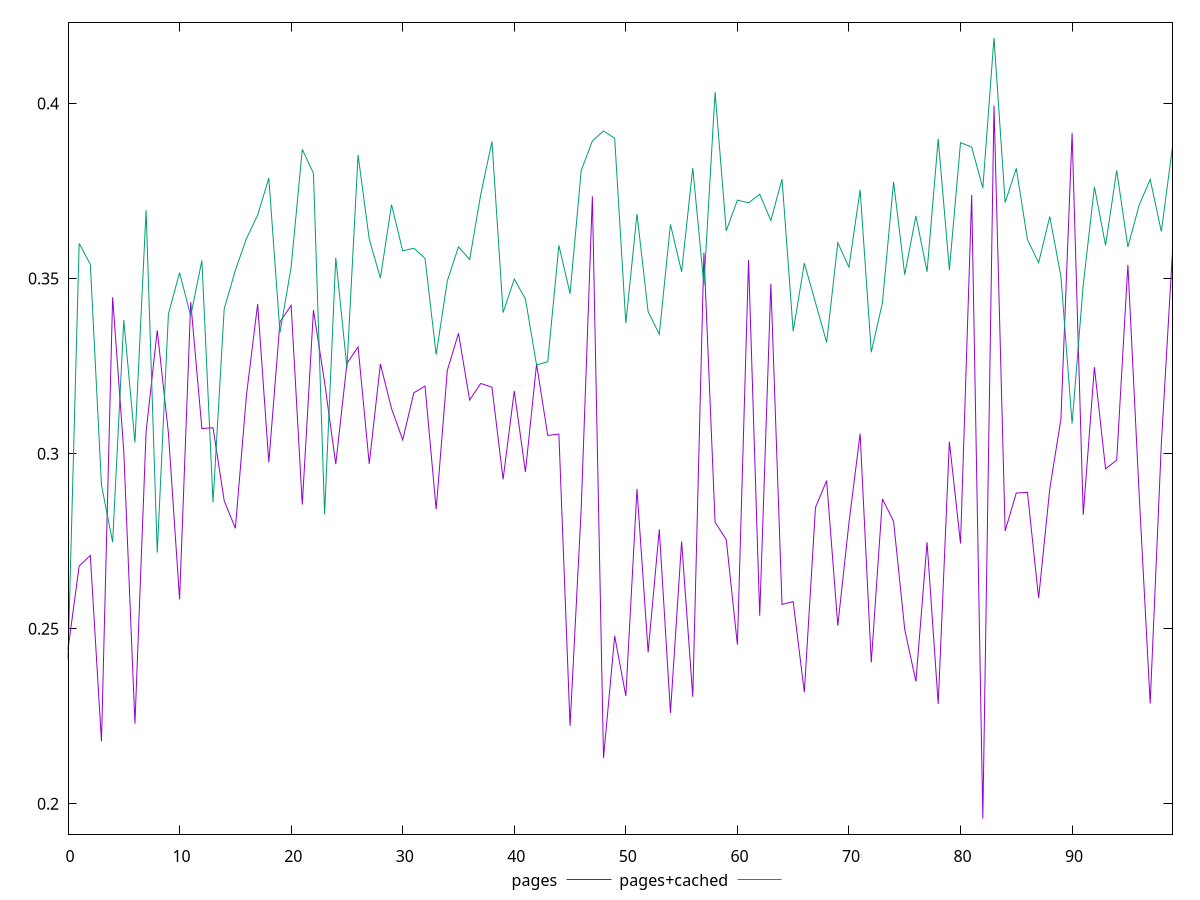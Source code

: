 reset

$pages <<EOF
0 0.2441333248331948
1 0.26789671067410326
2 0.2709213849001338
3 0.21782564863762366
4 0.344671077309007
5 0.30056900374776796
6 0.2228746128456179
7 0.30621567243931397
8 0.33520664792506805
9 0.30588946291478253
10 0.25837538282399564
11 0.3432760403385556
12 0.307166467075095
13 0.3074071753767201
14 0.28655713928897575
15 0.2786659638518805
16 0.3168275345764181
17 0.34276746640185296
18 0.2975239239404845
19 0.3376107338375942
20 0.34235375218709874
21 0.2854532658033541
22 0.3409965138045907
23 0.3204018708021249
24 0.2969999782663428
25 0.3257320921603911
26 0.33048712120807167
27 0.2970871313409822
28 0.3256046706975528
29 0.312852962585257
30 0.3039352869351061
31 0.3173849952377529
32 0.31929098367149505
33 0.2840848719595457
34 0.32379560535982277
35 0.33437181194424453
36 0.31531950832712197
37 0.3200494086052498
38 0.3189763425205035
39 0.29266758609985905
40 0.31794025047532604
41 0.2947941179211595
42 0.32558869988445854
43 0.30520255527670775
44 0.3055806314659442
45 0.2222586068563553
46 0.284210748201954
47 0.3734823405196808
48 0.21307945842159107
49 0.2479153626089836
50 0.23075803378396192
51 0.28989707959739125
52 0.24330347006479192
53 0.2783635018652801
54 0.22594615677628915
55 0.27491435086337457
56 0.23054578065160392
57 0.35741214865440796
58 0.28041103308496784
59 0.27546670340366186
60 0.2454582464065965
61 0.355290958246995
62 0.25371338536256316
63 0.3485041084057351
64 0.25693754018336873
65 0.25773128284577407
66 0.2318540720316388
67 0.28460531597468924
68 0.29229644614649997
69 0.25086163665363015
70 0.2802237611226963
71 0.3057052145564385
72 0.24036287499876427
73 0.28706277660091656
74 0.2806575216280769
75 0.24975564162188807
76 0.23492082195952846
77 0.2746757087946558
78 0.2285138728989299
79 0.30342058982559467
80 0.2743463313060299
81 0.3738756596443249
82 0.1957827127216305
83 0.39942693340838387
84 0.27792930772382823
85 0.28877068319066745
86 0.2889156825024741
87 0.25874033482856545
88 0.289961755575477
89 0.3099067109652941
90 0.39159128373928564
91 0.2825403417232405
92 0.3246963035015769
93 0.29565677823487485
94 0.29815280149909507
95 0.35391044124643983
96 0.28915545644795304
97 0.22862325317712512
98 0.3027737799939154
99 0.35776432339945763
EOF

$pagesCached <<EOF
0 0.24127341626639598
1 0.3600504928300353
2 0.35408329421275303
3 0.2910126640699313
4 0.27472094509152983
5 0.3381615990070953
6 0.30318883222980797
7 0.3695183455501553
8 0.2717221624580476
9 0.33986741696028455
10 0.3516830421983791
11 0.33934379386183877
12 0.35515538400723423
13 0.2860628654192323
14 0.3413573683652166
15 0.3523509362114845
16 0.3614750639790675
17 0.3681349412670555
18 0.37871822673512684
19 0.33461079200860266
20 0.3532730458365505
21 0.38692691825098374
22 0.3800701234141098
23 0.2826722404683409
24 0.35598831988125035
25 0.32454098637939816
26 0.3852984899807554
27 0.36130936093743427
28 0.35015020485367265
29 0.37110750786002633
30 0.3579266844875756
31 0.35867964812885667
32 0.3557813451285207
33 0.3282993544435571
34 0.34934720112801243
35 0.35907550045150083
36 0.355426565418923
37 0.374087647892742
38 0.38917776044426
39 0.34027116730103635
40 0.34988514890046246
41 0.34417057932391537
42 0.3253375333115776
43 0.32625453681649047
44 0.35949200047553964
45 0.34571403240446963
46 0.38085959656929114
47 0.38931710229028726
48 0.3921642364131322
49 0.39007192112001926
50 0.337229688309337
51 0.3684625986784051
52 0.3405254033875556
53 0.33411372558191926
54 0.36546092894418614
55 0.35194539194591806
56 0.3815881375894508
57 0.34815821327571095
58 0.4032399125116026
59 0.3636455769716692
60 0.37240132316072105
61 0.3716254909833511
62 0.3740807450046237
63 0.36659224537615903
64 0.37842433131041614
65 0.33494730762028974
66 0.3543890383813003
67 0.343143850370192
68 0.3317865118901618
69 0.36021059311344367
70 0.35326933739296074
71 0.3753570691951609
72 0.3289695875621762
73 0.34308943899841915
74 0.37760104664177274
75 0.35111091713037273
76 0.36787869079193297
77 0.35197561834253127
78 0.38990551057593625
79 0.3524528070368174
80 0.38882302664892643
81 0.3875660348514027
82 0.3758700925365709
83 0.4187420416717832
84 0.37173375916226187
85 0.3814894890206093
86 0.3611450981381026
87 0.35454672956790967
88 0.36772312985271177
89 0.35057339382445885
90 0.3086198293370436
91 0.34824763739016307
92 0.37620217396985495
93 0.35948941131519585
94 0.3808759274947348
95 0.35902000016504737
96 0.37086988723873154
97 0.37832849051880624
98 0.3634517494066333
99 0.38768245769226994
EOF

set key outside below
set xrange [0:99]
set yrange [0.19132352614262746:0.42320122825078627]
set trange [0.19132352614262746:0.42320122825078627]
set terminal svg size 640, 520 enhanced background rgb 'white'
set output "report_00025_2021-02-22T21:38:55.199Z/meta/pScore/comparison/line/0_vs_1.svg"

plot $pages title "pages" with line, \
     $pagesCached title "pages+cached" with line

reset
